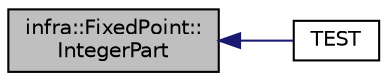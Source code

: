 digraph "infra::FixedPoint::IntegerPart"
{
 // INTERACTIVE_SVG=YES
  edge [fontname="Helvetica",fontsize="10",labelfontname="Helvetica",labelfontsize="10"];
  node [fontname="Helvetica",fontsize="10",shape=record];
  rankdir="LR";
  Node20 [label="infra::FixedPoint::\lIntegerPart",height=0.2,width=0.4,color="black", fillcolor="grey75", style="filled", fontcolor="black"];
  Node20 -> Node21 [dir="back",color="midnightblue",fontsize="10",style="solid",fontname="Helvetica"];
  Node21 [label="TEST",height=0.2,width=0.4,color="black", fillcolor="white", style="filled",URL="$d8/d4a/_test_fixed_point_8cpp.html#a03ed70e83424251c2c1ac293efdbd095"];
}
